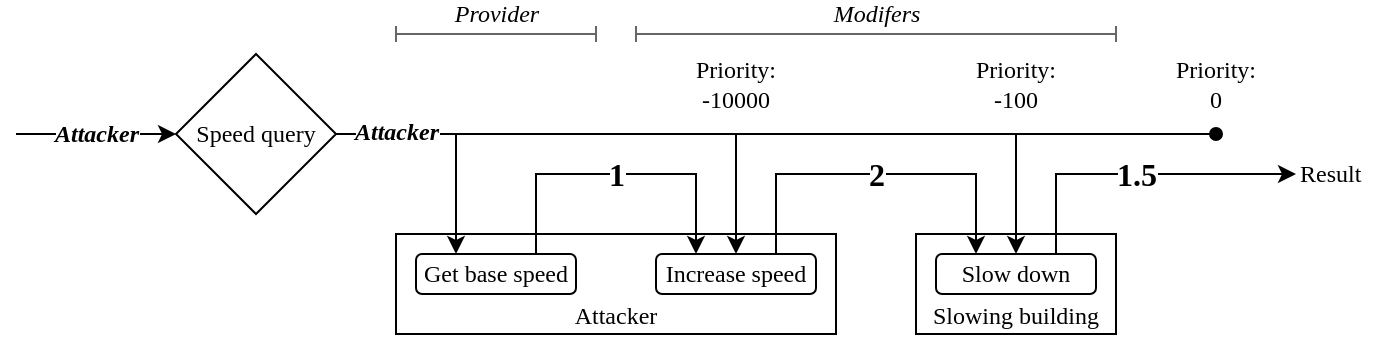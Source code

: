 <mxfile version="24.4.13" type="device">
  <diagram name="Page-1" id="-fzCIf-CA1cX_L5HMafl">
    <mxGraphModel dx="1839" dy="577" grid="1" gridSize="10" guides="0" tooltips="1" connect="0" arrows="1" fold="1" page="1" pageScale="1" pageWidth="850" pageHeight="1100" math="0" shadow="0">
      <root>
        <mxCell id="0" />
        <mxCell id="1" parent="0" />
        <mxCell id="kqKWhMMOoiWkvxPiHcDl-1" value="Speed query" style="rhombus;whiteSpace=wrap;html=1;fontFamily=&quot;Latin Modern Regular 12&quot;;" parent="1" vertex="1">
          <mxGeometry x="20" y="350" width="80" height="80" as="geometry" />
        </mxCell>
        <mxCell id="kqKWhMMOoiWkvxPiHcDl-7" value="Attacker" style="rounded=0;whiteSpace=wrap;html=1;verticalAlign=bottom;fontFamily=&quot;Latin Modern Regular 12&quot;;" parent="1" vertex="1">
          <mxGeometry x="130" y="440" width="220" height="50" as="geometry" />
        </mxCell>
        <mxCell id="kqKWhMMOoiWkvxPiHcDl-9" value="Increase speed" style="rounded=1;whiteSpace=wrap;html=1;fontFamily=&quot;Latin Modern Regular 12&quot;;" parent="1" vertex="1">
          <mxGeometry x="260" y="450" width="80" height="20" as="geometry" />
        </mxCell>
        <mxCell id="kqKWhMMOoiWkvxPiHcDl-15" value="Priority:&lt;br&gt;-10000" style="text;html=1;align=center;verticalAlign=middle;whiteSpace=wrap;rounded=0;fontFamily=&quot;Latin Modern Regular 12&quot;;" parent="1" vertex="1">
          <mxGeometry x="270" y="350" width="60" height="30" as="geometry" />
        </mxCell>
        <mxCell id="kqKWhMMOoiWkvxPiHcDl-16" value="Priority:&lt;br&gt;0" style="text;html=1;align=center;verticalAlign=middle;whiteSpace=wrap;rounded=0;fontFamily=&quot;Latin Modern Regular 12&quot;;" parent="1" vertex="1">
          <mxGeometry x="510" y="350" width="60" height="30" as="geometry" />
        </mxCell>
        <mxCell id="kqKWhMMOoiWkvxPiHcDl-19" value="Slowing building" style="rounded=0;whiteSpace=wrap;html=1;verticalAlign=bottom;fontFamily=&quot;Latin Modern Regular 12&quot;;" parent="1" vertex="1">
          <mxGeometry x="390" y="440" width="100" height="50" as="geometry" />
        </mxCell>
        <mxCell id="kqKWhMMOoiWkvxPiHcDl-20" value="Slow down" style="rounded=1;whiteSpace=wrap;html=1;fontFamily=&quot;Latin Modern Regular 12&quot;;" parent="1" vertex="1">
          <mxGeometry x="400" y="450" width="80" height="20" as="geometry" />
        </mxCell>
        <mxCell id="5Kx21WsWKAmDBl2EXS5E-5" value="" style="endArrow=oval;html=1;rounded=0;endFill=1;" parent="1" edge="1">
          <mxGeometry width="50" height="50" relative="1" as="geometry">
            <mxPoint x="100" y="390" as="sourcePoint" />
            <mxPoint x="540" y="390" as="targetPoint" />
          </mxGeometry>
        </mxCell>
        <mxCell id="5Kx21WsWKAmDBl2EXS5E-6" value="Attacker" style="edgeLabel;html=1;align=center;verticalAlign=middle;resizable=0;points=[];fontSize=12;fontFamily=&quot;Latin Modern Regular 12&quot;;fontStyle=3" parent="5Kx21WsWKAmDBl2EXS5E-5" vertex="1" connectable="0">
          <mxGeometry x="-0.09" y="1" relative="1" as="geometry">
            <mxPoint x="-170" as="offset" />
          </mxGeometry>
        </mxCell>
        <mxCell id="5Kx21WsWKAmDBl2EXS5E-7" value="" style="endArrow=classic;html=1;rounded=0;" parent="1" edge="1">
          <mxGeometry width="50" height="50" relative="1" as="geometry">
            <mxPoint x="300" y="390" as="sourcePoint" />
            <mxPoint x="300" y="450" as="targetPoint" />
          </mxGeometry>
        </mxCell>
        <mxCell id="kqKWhMMOoiWkvxPiHcDl-11" value="2" style="endArrow=classic;html=1;rounded=0;edgeStyle=elbowEdgeStyle;fontStyle=1;fontSize=16;fontFamily=&quot;Latin Modern Regular 12&quot;;elbow=vertical;" parent="1" edge="1">
          <mxGeometry width="50" height="50" relative="1" as="geometry">
            <mxPoint x="320" y="450" as="sourcePoint" />
            <mxPoint x="420" y="450" as="targetPoint" />
            <Array as="points">
              <mxPoint x="550" y="410" />
            </Array>
            <mxPoint as="offset" />
          </mxGeometry>
        </mxCell>
        <mxCell id="5Kx21WsWKAmDBl2EXS5E-8" value="Priority:&lt;br&gt;-100" style="text;html=1;align=center;verticalAlign=middle;whiteSpace=wrap;rounded=0;fontFamily=&quot;Latin Modern Regular 12&quot;;" parent="1" vertex="1">
          <mxGeometry x="410" y="350" width="60" height="30" as="geometry" />
        </mxCell>
        <mxCell id="5Kx21WsWKAmDBl2EXS5E-9" value="" style="endArrow=classic;html=1;rounded=0;" parent="1" edge="1">
          <mxGeometry width="50" height="50" relative="1" as="geometry">
            <mxPoint x="440" y="390" as="sourcePoint" />
            <mxPoint x="440" y="450" as="targetPoint" />
          </mxGeometry>
        </mxCell>
        <mxCell id="5Kx21WsWKAmDBl2EXS5E-10" value="1.5" style="endArrow=classic;html=1;rounded=0;edgeStyle=elbowEdgeStyle;fontStyle=1;fontSize=16;fontFamily=&quot;Latin Modern Regular 12&quot;;elbow=vertical;" parent="1" edge="1">
          <mxGeometry width="50" height="50" relative="1" as="geometry">
            <mxPoint x="460" y="450" as="sourcePoint" />
            <mxPoint x="580" y="410" as="targetPoint" />
            <Array as="points">
              <mxPoint x="690" y="410" />
            </Array>
            <mxPoint as="offset" />
          </mxGeometry>
        </mxCell>
        <mxCell id="lx4A6oJkdFqsgXesMw7U-2" value="Get base speed" style="rounded=1;whiteSpace=wrap;html=1;fontFamily=&quot;Latin Modern Regular 12&quot;;" vertex="1" parent="1">
          <mxGeometry x="140" y="450" width="80" height="20" as="geometry" />
        </mxCell>
        <mxCell id="lx4A6oJkdFqsgXesMw7U-3" value="" style="endArrow=classic;html=1;rounded=0;" edge="1" parent="1">
          <mxGeometry width="50" height="50" relative="1" as="geometry">
            <mxPoint x="160" y="390" as="sourcePoint" />
            <mxPoint x="160" y="450" as="targetPoint" />
          </mxGeometry>
        </mxCell>
        <mxCell id="lx4A6oJkdFqsgXesMw7U-6" value="Result" style="text;html=1;align=left;verticalAlign=middle;whiteSpace=wrap;rounded=0;fontFamily=&quot;Latin Modern Regular 12&quot;;" vertex="1" parent="1">
          <mxGeometry x="580" y="400" width="40" height="20" as="geometry" />
        </mxCell>
        <mxCell id="lx4A6oJkdFqsgXesMw7U-8" value="1" style="endArrow=classic;html=1;rounded=0;edgeStyle=elbowEdgeStyle;fontStyle=1;fontSize=16;fontFamily=&quot;Latin Modern Regular 12&quot;;elbow=vertical;" edge="1" parent="1">
          <mxGeometry width="50" height="50" relative="1" as="geometry">
            <mxPoint x="200" y="450" as="sourcePoint" />
            <mxPoint x="280" y="450" as="targetPoint" />
            <Array as="points">
              <mxPoint x="240" y="410" />
            </Array>
            <mxPoint as="offset" />
          </mxGeometry>
        </mxCell>
        <mxCell id="lx4A6oJkdFqsgXesMw7U-9" value="Provider" style="endArrow=baseDash;html=1;rounded=0;endFill=0;startArrow=baseDash;startFill=0;strokeColor=#666666;fontStyle=2;fontFamily=&quot;Latin Modern Regular 12&quot;;fontSize=12;" edge="1" parent="1">
          <mxGeometry y="10" width="50" height="50" relative="1" as="geometry">
            <mxPoint x="130" y="340" as="sourcePoint" />
            <mxPoint x="230" y="340" as="targetPoint" />
            <mxPoint as="offset" />
          </mxGeometry>
        </mxCell>
        <mxCell id="lx4A6oJkdFqsgXesMw7U-10" value="Modifers" style="endArrow=baseDash;html=1;rounded=0;endFill=0;startArrow=baseDash;startFill=0;strokeColor=#666666;fontStyle=2;fontFamily=&quot;Latin Modern Regular 12&quot;;fontSize=12;" edge="1" parent="1">
          <mxGeometry y="10" width="50" height="50" relative="1" as="geometry">
            <mxPoint x="250" y="340" as="sourcePoint" />
            <mxPoint x="490" y="340" as="targetPoint" />
            <mxPoint as="offset" />
          </mxGeometry>
        </mxCell>
        <mxCell id="lx4A6oJkdFqsgXesMw7U-12" value="" style="endArrow=classic;html=1;rounded=0;endFill=1;" edge="1" parent="1">
          <mxGeometry width="50" height="50" relative="1" as="geometry">
            <mxPoint x="-60" y="390" as="sourcePoint" />
            <mxPoint x="20" y="390" as="targetPoint" />
          </mxGeometry>
        </mxCell>
        <mxCell id="lx4A6oJkdFqsgXesMw7U-13" value="Attacker" style="edgeLabel;html=1;align=center;verticalAlign=middle;resizable=0;points=[];fontSize=12;fontFamily=&quot;Latin Modern Regular 12&quot;;fontStyle=3" vertex="1" connectable="0" parent="lx4A6oJkdFqsgXesMw7U-12">
          <mxGeometry x="-0.09" y="1" relative="1" as="geometry">
            <mxPoint x="3" y="1" as="offset" />
          </mxGeometry>
        </mxCell>
      </root>
    </mxGraphModel>
  </diagram>
</mxfile>
